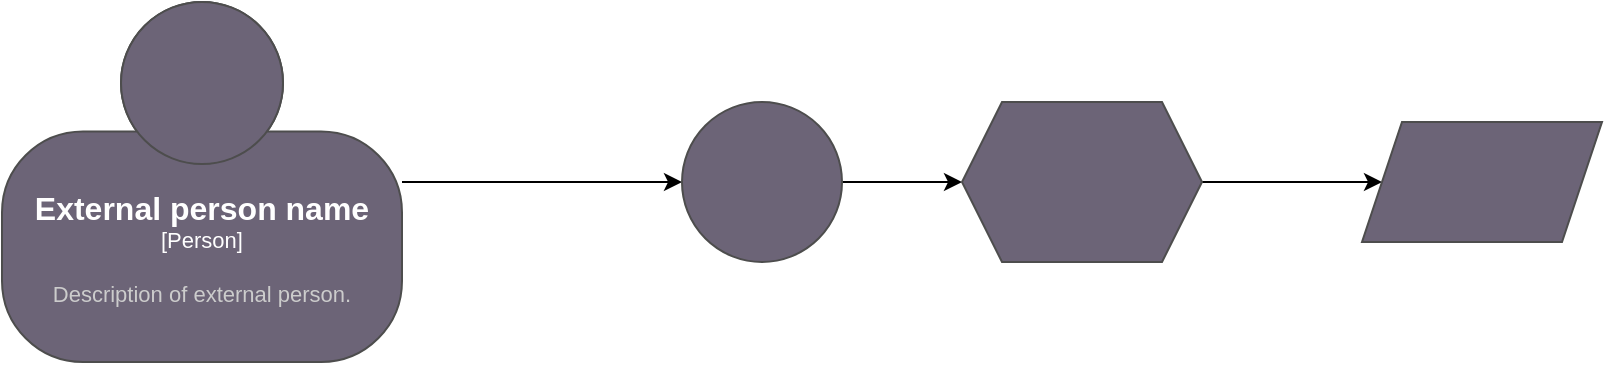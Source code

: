 <mxfile version="22.1.5" type="github">
  <diagram name="Page-1" id="GfUmj1pkPzhHIZp9-YQ2">
    <mxGraphModel dx="1050" dy="542" grid="1" gridSize="10" guides="1" tooltips="1" connect="1" arrows="1" fold="1" page="1" pageScale="1" pageWidth="850" pageHeight="1100" math="0" shadow="0">
      <root>
        <mxCell id="0" />
        <mxCell id="1" parent="0" />
        <mxCell id="jf5PPdOuDlF9HIFyWGPY-3" value="" style="edgeStyle=orthogonalEdgeStyle;rounded=0;orthogonalLoop=1;jettySize=auto;html=1;" edge="1" parent="1" source="jf5PPdOuDlF9HIFyWGPY-1" target="jf5PPdOuDlF9HIFyWGPY-2">
          <mxGeometry relative="1" as="geometry" />
        </mxCell>
        <object placeholders="1" c4Name="External person name" c4Type="Person" c4Description="Description of external person." label="&lt;font style=&quot;font-size: 16px&quot;&gt;&lt;b&gt;%c4Name%&lt;/b&gt;&lt;/font&gt;&lt;div&gt;[%c4Type%]&lt;/div&gt;&lt;br&gt;&lt;div&gt;&lt;font style=&quot;font-size: 11px&quot;&gt;&lt;font color=&quot;#cccccc&quot;&gt;%c4Description%&lt;/font&gt;&lt;/div&gt;" id="jf5PPdOuDlF9HIFyWGPY-1">
          <mxCell style="html=1;fontSize=11;dashed=0;whiteSpace=wrap;fillColor=#6C6477;strokeColor=#4D4D4D;fontColor=#ffffff;shape=mxgraph.c4.person2;align=center;metaEdit=1;points=[[0.5,0,0],[1,0.5,0],[1,0.75,0],[0.75,1,0],[0.5,1,0],[0.25,1,0],[0,0.75,0],[0,0.5,0]];resizable=0;" vertex="1" parent="1">
            <mxGeometry x="100" y="60" width="200" height="180" as="geometry" />
          </mxCell>
        </object>
        <mxCell id="jf5PPdOuDlF9HIFyWGPY-5" value="" style="edgeStyle=orthogonalEdgeStyle;rounded=0;orthogonalLoop=1;jettySize=auto;html=1;" edge="1" parent="1" source="jf5PPdOuDlF9HIFyWGPY-2" target="jf5PPdOuDlF9HIFyWGPY-4">
          <mxGeometry relative="1" as="geometry" />
        </mxCell>
        <mxCell id="jf5PPdOuDlF9HIFyWGPY-2" value="" style="ellipse;whiteSpace=wrap;html=1;fontSize=11;fillColor=#6C6477;strokeColor=#4D4D4D;fontColor=#ffffff;dashed=0;" vertex="1" parent="1">
          <mxGeometry x="440" y="110" width="80" height="80" as="geometry" />
        </mxCell>
        <mxCell id="jf5PPdOuDlF9HIFyWGPY-7" value="" style="edgeStyle=orthogonalEdgeStyle;rounded=0;orthogonalLoop=1;jettySize=auto;html=1;" edge="1" parent="1" source="jf5PPdOuDlF9HIFyWGPY-4" target="jf5PPdOuDlF9HIFyWGPY-6">
          <mxGeometry relative="1" as="geometry" />
        </mxCell>
        <mxCell id="jf5PPdOuDlF9HIFyWGPY-4" value="" style="shape=hexagon;perimeter=hexagonPerimeter2;whiteSpace=wrap;html=1;fixedSize=1;fontSize=11;fillColor=#6C6477;strokeColor=#4D4D4D;fontColor=#ffffff;dashed=0;" vertex="1" parent="1">
          <mxGeometry x="580" y="110" width="120" height="80" as="geometry" />
        </mxCell>
        <mxCell id="jf5PPdOuDlF9HIFyWGPY-6" value="" style="shape=parallelogram;perimeter=parallelogramPerimeter;whiteSpace=wrap;html=1;fixedSize=1;fontSize=11;fillColor=#6C6477;strokeColor=#4D4D4D;fontColor=#ffffff;dashed=0;" vertex="1" parent="1">
          <mxGeometry x="780" y="120" width="120" height="60" as="geometry" />
        </mxCell>
      </root>
    </mxGraphModel>
  </diagram>
</mxfile>
